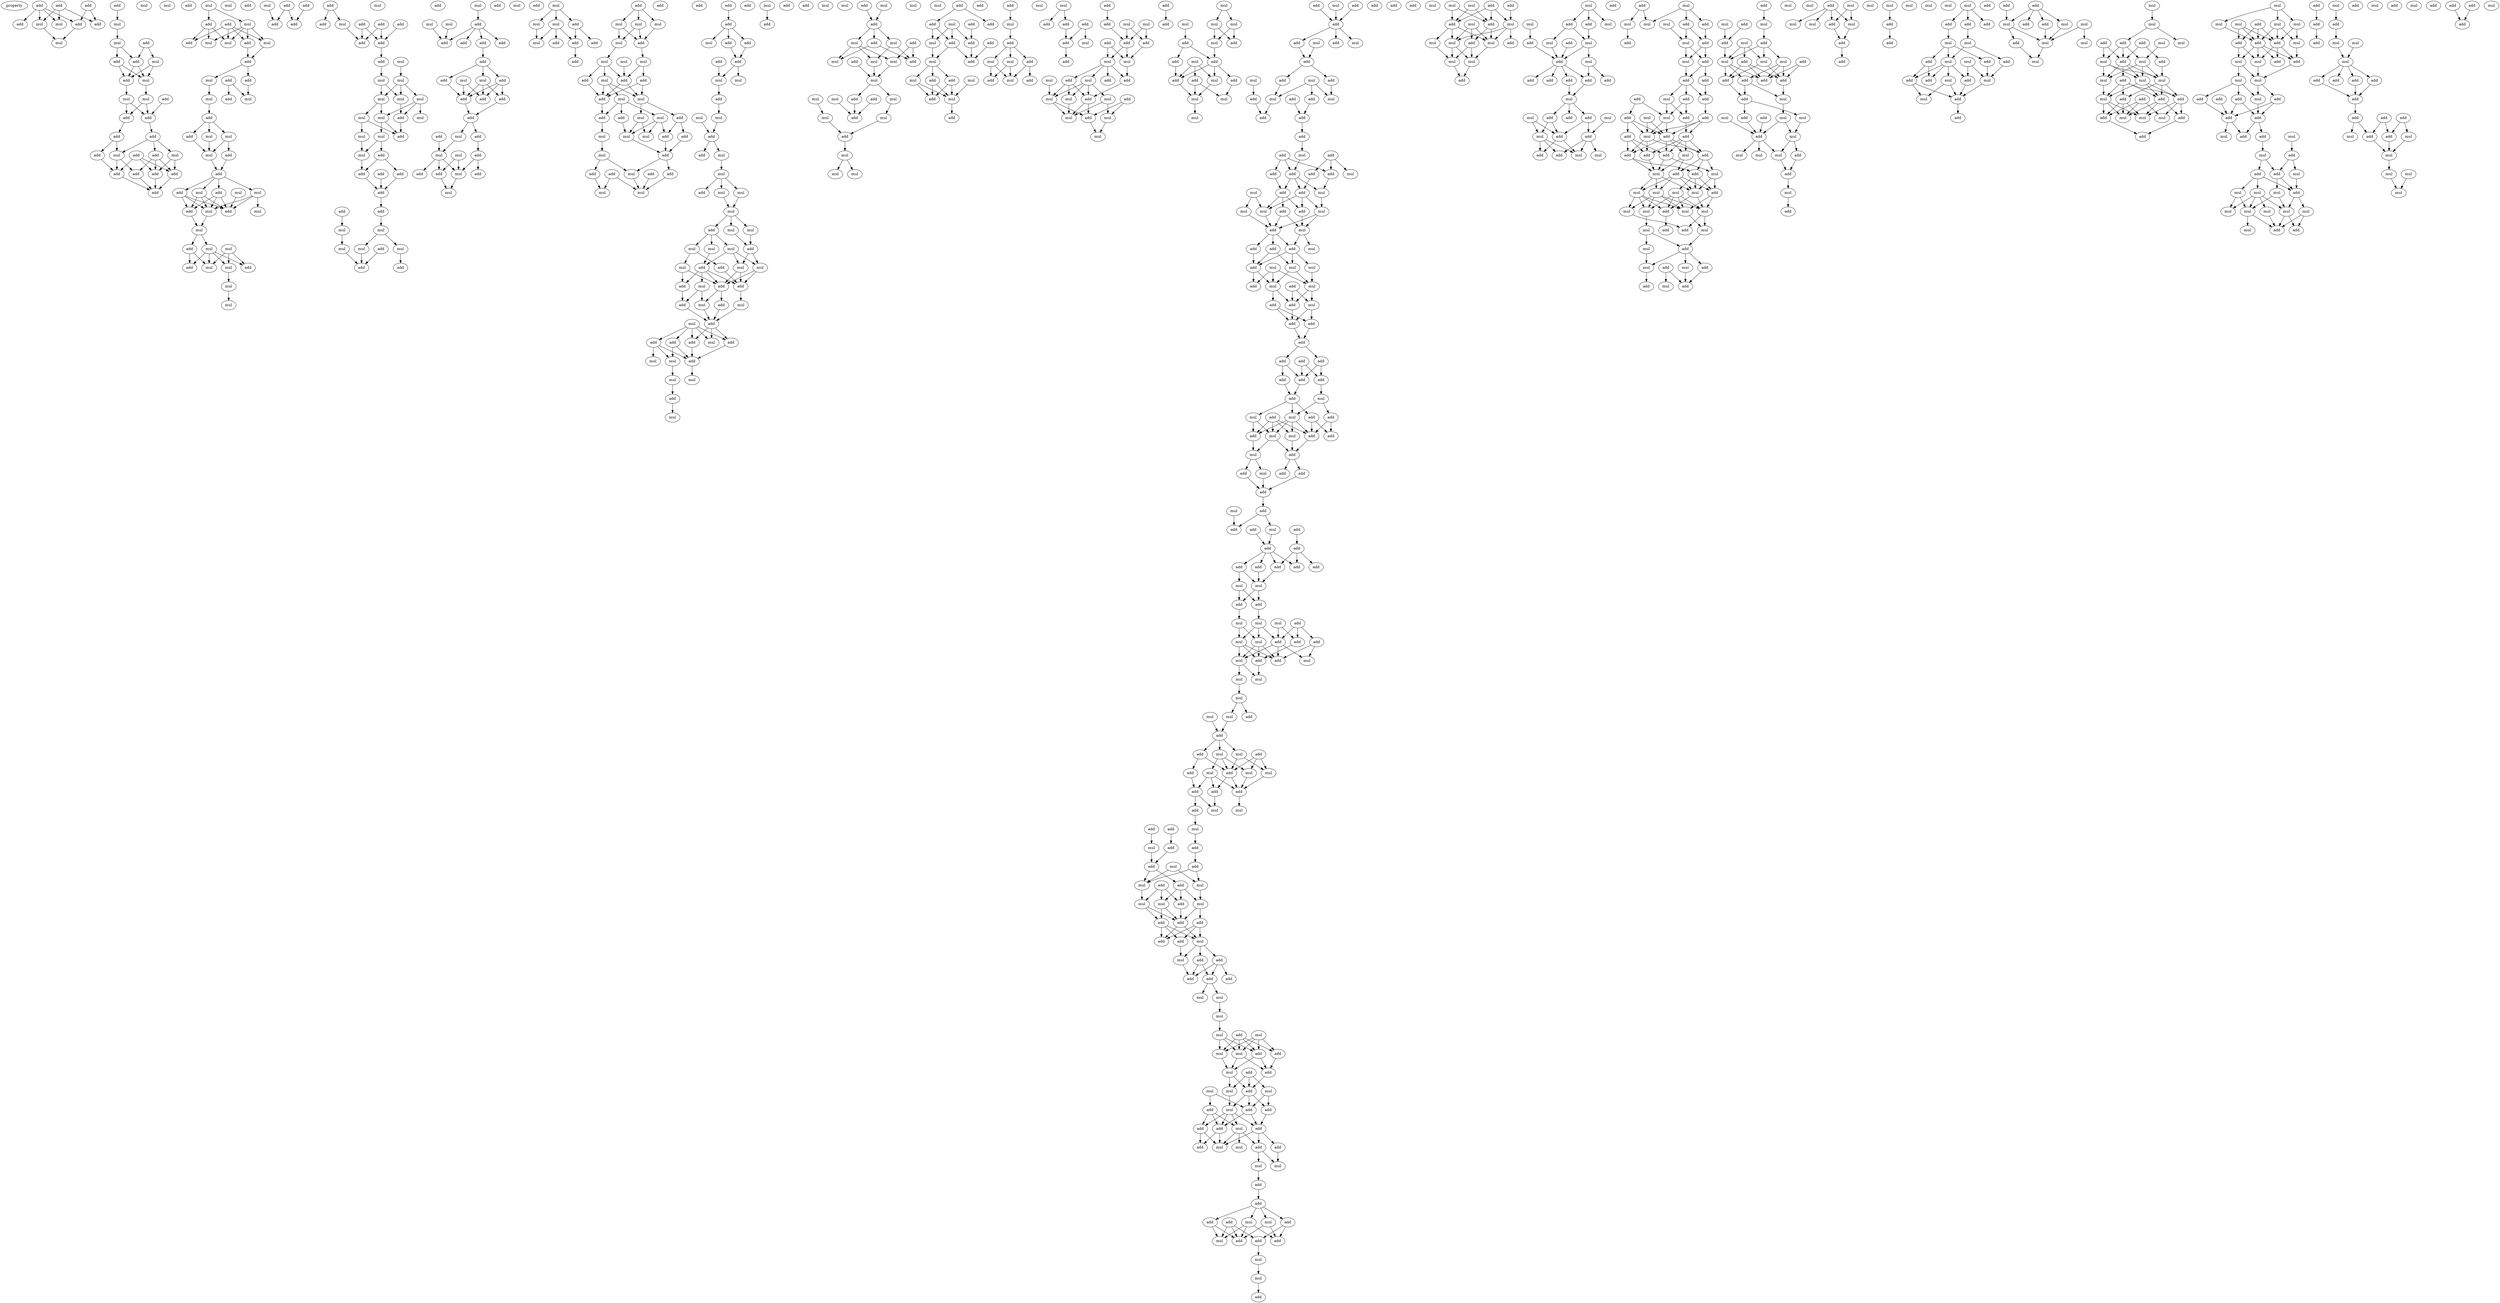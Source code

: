 digraph {
    node [fontcolor=black]
    property [mul=2,lf=1.5]
    0 [ label = add ];
    1 [ label = add ];
    2 [ label = add ];
    3 [ label = mul ];
    4 [ label = mul ];
    5 [ label = add ];
    6 [ label = add ];
    7 [ label = add ];
    8 [ label = mul ];
    9 [ label = add ];
    10 [ label = mul ];
    11 [ label = mul ];
    12 [ label = mul ];
    13 [ label = add ];
    14 [ label = mul ];
    15 [ label = add ];
    16 [ label = add ];
    17 [ label = mul ];
    18 [ label = mul ];
    19 [ label = add ];
    20 [ label = mul ];
    21 [ label = add ];
    22 [ label = mul ];
    23 [ label = add ];
    24 [ label = add ];
    25 [ label = add ];
    26 [ label = add ];
    27 [ label = add ];
    28 [ label = mul ];
    29 [ label = add ];
    30 [ label = mul ];
    31 [ label = add ];
    32 [ label = add ];
    33 [ label = add ];
    34 [ label = add ];
    35 [ label = add ];
    36 [ label = add ];
    37 [ label = add ];
    38 [ label = mul ];
    39 [ label = mul ];
    40 [ label = mul ];
    41 [ label = add ];
    42 [ label = add ];
    43 [ label = add ];
    44 [ label = add ];
    45 [ label = mul ];
    46 [ label = mul ];
    47 [ label = mul ];
    48 [ label = add ];
    49 [ label = add ];
    50 [ label = mul ];
    51 [ label = add ];
    52 [ label = mul ];
    53 [ label = mul ];
    54 [ label = add ];
    55 [ label = add ];
    56 [ label = mul ];
    57 [ label = add ];
    58 [ label = mul ];
    59 [ label = add ];
    60 [ label = mul ];
    61 [ label = add ];
    62 [ label = add ];
    63 [ label = mul ];
    64 [ label = add ];
    65 [ label = mul ];
    66 [ label = add ];
    67 [ label = mul ];
    68 [ label = mul ];
    69 [ label = mul ];
    70 [ label = add ];
    71 [ label = add ];
    72 [ label = mul ];
    73 [ label = add ];
    74 [ label = mul ];
    75 [ label = mul ];
    76 [ label = mul ];
    77 [ label = add ];
    78 [ label = mul ];
    79 [ label = add ];
    80 [ label = mul ];
    81 [ label = add ];
    82 [ label = mul ];
    83 [ label = mul ];
    84 [ label = add ];
    85 [ label = add ];
    86 [ label = add ];
    87 [ label = add ];
    88 [ label = add ];
    89 [ label = add ];
    90 [ label = mul ];
    91 [ label = add ];
    92 [ label = add ];
    93 [ label = add ];
    94 [ label = add ];
    95 [ label = mul ];
    96 [ label = add ];
    97 [ label = mul ];
    98 [ label = mul ];
    99 [ label = mul ];
    100 [ label = mul ];
    101 [ label = mul ];
    102 [ label = mul ];
    103 [ label = add ];
    104 [ label = mul ];
    105 [ label = mul ];
    106 [ label = add ];
    107 [ label = mul ];
    108 [ label = mul ];
    109 [ label = mul ];
    110 [ label = add ];
    111 [ label = mul ];
    112 [ label = add ];
    113 [ label = add ];
    114 [ label = add ];
    115 [ label = add ];
    116 [ label = add ];
    117 [ label = add ];
    118 [ label = mul ];
    119 [ label = mul ];
    120 [ label = add ];
    121 [ label = mul ];
    122 [ label = mul ];
    123 [ label = mul ];
    124 [ label = add ];
    125 [ label = add ];
    126 [ label = add ];
    127 [ label = mul ];
    128 [ label = add ];
    129 [ label = mul ];
    130 [ label = mul ];
    131 [ label = add ];
    132 [ label = add ];
    133 [ label = add ];
    134 [ label = add ];
    135 [ label = add ];
    136 [ label = add ];
    137 [ label = add ];
    138 [ label = add ];
    139 [ label = mul ];
    140 [ label = mul ];
    141 [ label = mul ];
    142 [ label = add ];
    143 [ label = add ];
    144 [ label = add ];
    145 [ label = add ];
    146 [ label = add ];
    147 [ label = add ];
    148 [ label = mul ];
    149 [ label = mul ];
    150 [ label = add ];
    151 [ label = mul ];
    152 [ label = add ];
    153 [ label = add ];
    154 [ label = add ];
    155 [ label = mul ];
    156 [ label = mul ];
    157 [ label = add ];
    158 [ label = mul ];
    159 [ label = mul ];
    160 [ label = add ];
    161 [ label = mul ];
    162 [ label = mul ];
    163 [ label = add ];
    164 [ label = add ];
    165 [ label = add ];
    166 [ label = add ];
    167 [ label = add ];
    168 [ label = mul ];
    169 [ label = mul ];
    170 [ label = mul ];
    171 [ label = mul ];
    172 [ label = add ];
    173 [ label = mul ];
    174 [ label = mul ];
    175 [ label = mul ];
    176 [ label = mul ];
    177 [ label = add ];
    178 [ label = add ];
    179 [ label = add ];
    180 [ label = add ];
    181 [ label = mul ];
    182 [ label = mul ];
    183 [ label = add ];
    184 [ label = add ];
    185 [ label = mul ];
    186 [ label = add ];
    187 [ label = mul ];
    188 [ label = add ];
    189 [ label = mul ];
    190 [ label = add ];
    191 [ label = add ];
    192 [ label = mul ];
    193 [ label = mul ];
    194 [ label = add ];
    195 [ label = mul ];
    196 [ label = add ];
    197 [ label = add ];
    198 [ label = add ];
    199 [ label = mul ];
    200 [ label = add ];
    201 [ label = mul ];
    202 [ label = mul ];
    203 [ label = add ];
    204 [ label = add ];
    205 [ label = add ];
    206 [ label = mul ];
    207 [ label = add ];
    208 [ label = add ];
    209 [ label = add ];
    210 [ label = add ];
    211 [ label = mul ];
    212 [ label = mul ];
    213 [ label = add ];
    214 [ label = mul ];
    215 [ label = add ];
    216 [ label = add ];
    217 [ label = add ];
    218 [ label = mul ];
    219 [ label = mul ];
    220 [ label = add ];
    221 [ label = add ];
    222 [ label = add ];
    223 [ label = mul ];
    224 [ label = mul ];
    225 [ label = add ];
    226 [ label = mul ];
    227 [ label = mul ];
    228 [ label = mul ];
    229 [ label = mul ];
    230 [ label = mul ];
    231 [ label = mul ];
    232 [ label = mul ];
    233 [ label = add ];
    234 [ label = mul ];
    235 [ label = mul ];
    236 [ label = mul ];
    237 [ label = add ];
    238 [ label = add ];
    239 [ label = mul ];
    240 [ label = mul ];
    241 [ label = add ];
    242 [ label = mul ];
    243 [ label = add ];
    244 [ label = add ];
    245 [ label = mul ];
    246 [ label = add ];
    247 [ label = mul ];
    248 [ label = mul ];
    249 [ label = add ];
    250 [ label = add ];
    251 [ label = mul ];
    252 [ label = add ];
    253 [ label = add ];
    254 [ label = add ];
    255 [ label = add ];
    256 [ label = add ];
    257 [ label = mul ];
    258 [ label = mul ];
    259 [ label = add ];
    260 [ label = mul ];
    261 [ label = mul ];
    262 [ label = mul ];
    263 [ label = add ];
    264 [ label = mul ];
    265 [ label = add ];
    266 [ label = mul ];
    267 [ label = add ];
    268 [ label = mul ];
    269 [ label = mul ];
    270 [ label = add ];
    271 [ label = add ];
    272 [ label = mul ];
    273 [ label = mul ];
    274 [ label = add ];
    275 [ label = add ];
    276 [ label = mul ];
    277 [ label = mul ];
    278 [ label = mul ];
    279 [ label = mul ];
    280 [ label = add ];
    281 [ label = mul ];
    282 [ label = add ];
    283 [ label = mul ];
    284 [ label = add ];
    285 [ label = mul ];
    286 [ label = add ];
    287 [ label = mul ];
    288 [ label = mul ];
    289 [ label = mul ];
    290 [ label = mul ];
    291 [ label = mul ];
    292 [ label = add ];
    293 [ label = mul ];
    294 [ label = add ];
    295 [ label = add ];
    296 [ label = add ];
    297 [ label = add ];
    298 [ label = add ];
    299 [ label = add ];
    300 [ label = mul ];
    301 [ label = mul ];
    302 [ label = add ];
    303 [ label = add ];
    304 [ label = mul ];
    305 [ label = add ];
    306 [ label = add ];
    307 [ label = mul ];
    308 [ label = add ];
    309 [ label = mul ];
    310 [ label = add ];
    311 [ label = add ];
    312 [ label = mul ];
    313 [ label = mul ];
    314 [ label = add ];
    315 [ label = mul ];
    316 [ label = mul ];
    317 [ label = add ];
    318 [ label = add ];
    319 [ label = add ];
    320 [ label = mul ];
    321 [ label = mul ];
    322 [ label = add ];
    323 [ label = add ];
    324 [ label = add ];
    325 [ label = mul ];
    326 [ label = add ];
    327 [ label = add ];
    328 [ label = add ];
    329 [ label = add ];
    330 [ label = mul ];
    331 [ label = mul ];
    332 [ label = add ];
    333 [ label = add ];
    334 [ label = add ];
    335 [ label = mul ];
    336 [ label = mul ];
    337 [ label = mul ];
    338 [ label = add ];
    339 [ label = add ];
    340 [ label = mul ];
    341 [ label = add ];
    342 [ label = mul ];
    343 [ label = mul ];
    344 [ label = mul ];
    345 [ label = add ];
    346 [ label = add ];
    347 [ label = add ];
    348 [ label = mul ];
    349 [ label = mul ];
    350 [ label = mul ];
    351 [ label = add ];
    352 [ label = mul ];
    353 [ label = mul ];
    354 [ label = mul ];
    355 [ label = add ];
    356 [ label = mul ];
    357 [ label = add ];
    358 [ label = mul ];
    359 [ label = add ];
    360 [ label = mul ];
    361 [ label = add ];
    362 [ label = add ];
    363 [ label = add ];
    364 [ label = add ];
    365 [ label = add ];
    366 [ label = mul ];
    367 [ label = mul ];
    368 [ label = mul ];
    369 [ label = mul ];
    370 [ label = add ];
    371 [ label = mul ];
    372 [ label = add ];
    373 [ label = add ];
    374 [ label = add ];
    375 [ label = mul ];
    376 [ label = mul ];
    377 [ label = add ];
    378 [ label = add ];
    379 [ label = add ];
    380 [ label = add ];
    381 [ label = mul ];
    382 [ label = add ];
    383 [ label = mul ];
    384 [ label = mul ];
    385 [ label = add ];
    386 [ label = add ];
    387 [ label = add ];
    388 [ label = mul ];
    389 [ label = add ];
    390 [ label = add ];
    391 [ label = add ];
    392 [ label = add ];
    393 [ label = mul ];
    394 [ label = add ];
    395 [ label = mul ];
    396 [ label = add ];
    397 [ label = add ];
    398 [ label = add ];
    399 [ label = add ];
    400 [ label = add ];
    401 [ label = add ];
    402 [ label = mul ];
    403 [ label = mul ];
    404 [ label = mul ];
    405 [ label = mul ];
    406 [ label = mul ];
    407 [ label = add ];
    408 [ label = add ];
    409 [ label = add ];
    410 [ label = mul ];
    411 [ label = add ];
    412 [ label = add ];
    413 [ label = add ];
    414 [ label = mul ];
    415 [ label = add ];
    416 [ label = mul ];
    417 [ label = mul ];
    418 [ label = mul ];
    419 [ label = add ];
    420 [ label = add ];
    421 [ label = mul ];
    422 [ label = mul ];
    423 [ label = mul ];
    424 [ label = add ];
    425 [ label = add ];
    426 [ label = add ];
    427 [ label = add ];
    428 [ label = add ];
    429 [ label = add ];
    430 [ label = add ];
    431 [ label = add ];
    432 [ label = add ];
    433 [ label = add ];
    434 [ label = add ];
    435 [ label = add ];
    436 [ label = mul ];
    437 [ label = add ];
    438 [ label = add ];
    439 [ label = add ];
    440 [ label = add ];
    441 [ label = mul ];
    442 [ label = mul ];
    443 [ label = mul ];
    444 [ label = add ];
    445 [ label = mul ];
    446 [ label = add ];
    447 [ label = add ];
    448 [ label = add ];
    449 [ label = mul ];
    450 [ label = add ];
    451 [ label = mul ];
    452 [ label = add ];
    453 [ label = add ];
    454 [ label = add ];
    455 [ label = mul ];
    456 [ label = add ];
    457 [ label = add ];
    458 [ label = add ];
    459 [ label = mul ];
    460 [ label = add ];
    461 [ label = add ];
    462 [ label = add ];
    463 [ label = add ];
    464 [ label = add ];
    465 [ label = add ];
    466 [ label = add ];
    467 [ label = add ];
    468 [ label = mul ];
    469 [ label = mul ];
    470 [ label = add ];
    471 [ label = add ];
    472 [ label = mul ];
    473 [ label = mul ];
    474 [ label = mul ];
    475 [ label = add ];
    476 [ label = add ];
    477 [ label = mul ];
    478 [ label = mul ];
    479 [ label = add ];
    480 [ label = add ];
    481 [ label = mul ];
    482 [ label = add ];
    483 [ label = mul ];
    484 [ label = add ];
    485 [ label = add ];
    486 [ label = mul ];
    487 [ label = mul ];
    488 [ label = mul ];
    489 [ label = mul ];
    490 [ label = add ];
    491 [ label = mul ];
    492 [ label = add ];
    493 [ label = mul ];
    494 [ label = mul ];
    495 [ label = add ];
    496 [ label = add ];
    497 [ label = mul ];
    498 [ label = add ];
    499 [ label = add ];
    500 [ label = mul ];
    501 [ label = mul ];
    502 [ label = add ];
    503 [ label = add ];
    504 [ label = add ];
    505 [ label = add ];
    506 [ label = mul ];
    507 [ label = mul ];
    508 [ label = add ];
    509 [ label = add ];
    510 [ label = mul ];
    511 [ label = mul ];
    512 [ label = add ];
    513 [ label = add ];
    514 [ label = add ];
    515 [ label = mul ];
    516 [ label = add ];
    517 [ label = add ];
    518 [ label = mul ];
    519 [ label = mul ];
    520 [ label = add ];
    521 [ label = mul ];
    522 [ label = add ];
    523 [ label = mul ];
    524 [ label = mul ];
    525 [ label = add ];
    526 [ label = add ];
    527 [ label = add ];
    528 [ label = add ];
    529 [ label = mul ];
    530 [ label = add ];
    531 [ label = mul ];
    532 [ label = add ];
    533 [ label = add ];
    534 [ label = add ];
    535 [ label = add ];
    536 [ label = add ];
    537 [ label = mul ];
    538 [ label = mul ];
    539 [ label = mul ];
    540 [ label = add ];
    541 [ label = mul ];
    542 [ label = mul ];
    543 [ label = add ];
    544 [ label = mul ];
    545 [ label = mul ];
    546 [ label = add ];
    547 [ label = mul ];
    548 [ label = add ];
    549 [ label = add ];
    550 [ label = mul ];
    551 [ label = mul ];
    552 [ label = add ];
    553 [ label = mul ];
    554 [ label = mul ];
    555 [ label = add ];
    556 [ label = add ];
    557 [ label = add ];
    558 [ label = mul ];
    559 [ label = add ];
    560 [ label = add ];
    561 [ label = add ];
    562 [ label = mul ];
    563 [ label = add ];
    564 [ label = mul ];
    565 [ label = add ];
    566 [ label = add ];
    567 [ label = mul ];
    568 [ label = mul ];
    569 [ label = mul ];
    570 [ label = add ];
    571 [ label = add ];
    572 [ label = add ];
    573 [ label = add ];
    574 [ label = add ];
    575 [ label = mul ];
    576 [ label = mul ];
    577 [ label = add ];
    578 [ label = add ];
    579 [ label = add ];
    580 [ label = mul ];
    581 [ label = mul ];
    582 [ label = mul ];
    583 [ label = add ];
    584 [ label = add ];
    585 [ label = mul ];
    586 [ label = mul ];
    587 [ label = add ];
    588 [ label = add ];
    589 [ label = mul ];
    590 [ label = add ];
    591 [ label = mul ];
    592 [ label = mul ];
    593 [ label = mul ];
    594 [ label = mul ];
    595 [ label = add ];
    596 [ label = add ];
    597 [ label = mul ];
    598 [ label = mul ];
    599 [ label = add ];
    600 [ label = mul ];
    601 [ label = mul ];
    602 [ label = add ];
    603 [ label = add ];
    604 [ label = mul ];
    605 [ label = add ];
    606 [ label = mul ];
    607 [ label = add ];
    608 [ label = mul ];
    609 [ label = add ];
    610 [ label = mul ];
    611 [ label = add ];
    612 [ label = add ];
    613 [ label = add ];
    614 [ label = add ];
    615 [ label = add ];
    616 [ label = mul ];
    617 [ label = add ];
    618 [ label = add ];
    619 [ label = mul ];
    620 [ label = mul ];
    621 [ label = add ];
    622 [ label = add ];
    623 [ label = mul ];
    624 [ label = add ];
    625 [ label = add ];
    626 [ label = add ];
    627 [ label = mul ];
    628 [ label = mul ];
    629 [ label = add ];
    630 [ label = add ];
    631 [ label = mul ];
    632 [ label = add ];
    633 [ label = mul ];
    634 [ label = mul ];
    635 [ label = mul ];
    636 [ label = add ];
    637 [ label = add ];
    638 [ label = add ];
    639 [ label = mul ];
    640 [ label = mul ];
    641 [ label = add ];
    642 [ label = add ];
    643 [ label = add ];
    644 [ label = mul ];
    645 [ label = add ];
    646 [ label = add ];
    647 [ label = add ];
    648 [ label = add ];
    649 [ label = add ];
    650 [ label = mul ];
    651 [ label = mul ];
    652 [ label = add ];
    653 [ label = mul ];
    654 [ label = add ];
    655 [ label = add ];
    656 [ label = add ];
    657 [ label = add ];
    658 [ label = add ];
    659 [ label = mul ];
    660 [ label = add ];
    661 [ label = add ];
    662 [ label = mul ];
    663 [ label = add ];
    664 [ label = add ];
    665 [ label = mul ];
    666 [ label = mul ];
    667 [ label = mul ];
    668 [ label = mul ];
    669 [ label = add ];
    670 [ label = mul ];
    671 [ label = mul ];
    672 [ label = mul ];
    673 [ label = mul ];
    674 [ label = add ];
    675 [ label = mul ];
    676 [ label = add ];
    677 [ label = add ];
    678 [ label = mul ];
    679 [ label = mul ];
    680 [ label = add ];
    681 [ label = mul ];
    682 [ label = add ];
    683 [ label = mul ];
    684 [ label = add ];
    685 [ label = mul ];
    686 [ label = mul ];
    687 [ label = add ];
    688 [ label = add ];
    689 [ label = add ];
    690 [ label = add ];
    691 [ label = mul ];
    692 [ label = mul ];
    693 [ label = add ];
    694 [ label = mul ];
    695 [ label = add ];
    696 [ label = add ];
    697 [ label = mul ];
    698 [ label = mul ];
    699 [ label = add ];
    700 [ label = mul ];
    701 [ label = add ];
    702 [ label = add ];
    703 [ label = add ];
    704 [ label = add ];
    705 [ label = mul ];
    706 [ label = add ];
    707 [ label = mul ];
    708 [ label = mul ];
    709 [ label = mul ];
    710 [ label = add ];
    711 [ label = add ];
    712 [ label = add ];
    713 [ label = mul ];
    714 [ label = mul ];
    715 [ label = add ];
    716 [ label = mul ];
    717 [ label = mul ];
    718 [ label = add ];
    719 [ label = mul ];
    720 [ label = mul ];
    721 [ label = add ];
    722 [ label = mul ];
    723 [ label = add ];
    724 [ label = mul ];
    725 [ label = mul ];
    726 [ label = add ];
    727 [ label = mul ];
    728 [ label = mul ];
    729 [ label = mul ];
    730 [ label = add ];
    731 [ label = add ];
    732 [ label = mul ];
    733 [ label = mul ];
    734 [ label = add ];
    735 [ label = mul ];
    736 [ label = add ];
    737 [ label = mul ];
    738 [ label = mul ];
    739 [ label = add ];
    740 [ label = add ];
    741 [ label = add ];
    742 [ label = mul ];
    743 [ label = mul ];
    744 [ label = mul ];
    745 [ label = add ];
    746 [ label = add ];
    747 [ label = mul ];
    748 [ label = add ];
    749 [ label = mul ];
    750 [ label = add ];
    751 [ label = add ];
    752 [ label = mul ];
    753 [ label = add ];
    754 [ label = add ];
    755 [ label = mul ];
    756 [ label = add ];
    757 [ label = add ];
    758 [ label = add ];
    759 [ label = add ];
    760 [ label = mul ];
    761 [ label = add ];
    762 [ label = add ];
    763 [ label = mul ];
    764 [ label = mul ];
    765 [ label = mul ];
    766 [ label = mul ];
    767 [ label = add ];
    768 [ label = mul ];
    769 [ label = mul ];
    770 [ label = mul ];
    771 [ label = add ];
    772 [ label = add ];
    773 [ label = add ];
    774 [ label = mul ];
    775 [ label = mul ];
    776 [ label = mul ];
    777 [ label = add ];
    778 [ label = mul ];
    779 [ label = add ];
    780 [ label = mul ];
    781 [ label = mul ];
    782 [ label = mul ];
    783 [ label = add ];
    784 [ label = add ];
    785 [ label = add ];
    786 [ label = add ];
    787 [ label = mul ];
    788 [ label = add ];
    789 [ label = mul ];
    790 [ label = mul ];
    791 [ label = mul ];
    792 [ label = add ];
    793 [ label = add ];
    794 [ label = add ];
    795 [ label = mul ];
    796 [ label = add ];
    797 [ label = mul ];
    798 [ label = mul ];
    799 [ label = mul ];
    800 [ label = mul ];
    801 [ label = mul ];
    802 [ label = add ];
    803 [ label = add ];
    804 [ label = add ];
    805 [ label = add ];
    806 [ label = add ];
    807 [ label = mul ];
    808 [ label = mul ];
    809 [ label = mul ];
    810 [ label = mul ];
    811 [ label = add ];
    812 [ label = mul ];
    813 [ label = add ];
    814 [ label = add ];
    815 [ label = add ];
    816 [ label = add ];
    817 [ label = add ];
    818 [ label = add ];
    819 [ label = mul ];
    820 [ label = mul ];
    821 [ label = add ];
    822 [ label = mul ];
    823 [ label = add ];
    824 [ label = add ];
    825 [ label = mul ];
    826 [ label = add ];
    827 [ label = mul ];
    828 [ label = mul ];
    829 [ label = mul ];
    830 [ label = add ];
    831 [ label = mul ];
    832 [ label = mul ];
    833 [ label = mul ];
    834 [ label = mul ];
    835 [ label = mul ];
    836 [ label = add ];
    837 [ label = add ];
    838 [ label = add ];
    839 [ label = mul ];
    840 [ label = add ];
    841 [ label = mul ];
    842 [ label = add ];
    843 [ label = add ];
    844 [ label = mul ];
    845 [ label = add ];
    846 [ label = add ];
    847 [ label = mul ];
    848 [ label = mul ];
    849 [ label = mul ];
    850 [ label = add ];
    851 [ label = add ];
    852 [ label = mul ];
    853 [ label = add ];
    854 [ label = add ];
    855 [ label = add ];
    856 [ label = add ];
    857 [ label = add ];
    858 [ label = add ];
    859 [ label = add ];
    860 [ label = mul ];
    861 [ label = add ];
    862 [ label = add ];
    863 [ label = mul ];
    864 [ label = mul ];
    865 [ label = add ];
    866 [ label = mul ];
    867 [ label = mul ];
    868 [ label = mul ];
    869 [ label = add ];
    870 [ label = mul ];
    871 [ label = add ];
    0 -> 6 [ name = 0 ];
    0 -> 7 [ name = 1 ];
    1 -> 3 [ name = 2 ];
    1 -> 4 [ name = 3 ];
    1 -> 7 [ name = 4 ];
    2 -> 3 [ name = 5 ];
    2 -> 4 [ name = 6 ];
    2 -> 5 [ name = 7 ];
    2 -> 6 [ name = 8 ];
    4 -> 8 [ name = 9 ];
    6 -> 8 [ name = 10 ];
    9 -> 10 [ name = 11 ];
    10 -> 14 [ name = 12 ];
    13 -> 15 [ name = 13 ];
    13 -> 17 [ name = 14 ];
    14 -> 15 [ name = 15 ];
    14 -> 16 [ name = 16 ];
    15 -> 18 [ name = 17 ];
    15 -> 19 [ name = 18 ];
    16 -> 18 [ name = 19 ];
    16 -> 19 [ name = 20 ];
    17 -> 18 [ name = 21 ];
    17 -> 19 [ name = 22 ];
    18 -> 20 [ name = 23 ];
    19 -> 22 [ name = 24 ];
    20 -> 23 [ name = 25 ];
    20 -> 24 [ name = 26 ];
    21 -> 23 [ name = 27 ];
    22 -> 23 [ name = 28 ];
    22 -> 24 [ name = 29 ];
    23 -> 25 [ name = 30 ];
    24 -> 26 [ name = 31 ];
    25 -> 28 [ name = 32 ];
    25 -> 29 [ name = 33 ];
    25 -> 30 [ name = 34 ];
    26 -> 27 [ name = 35 ];
    26 -> 28 [ name = 36 ];
    27 -> 32 [ name = 37 ];
    28 -> 32 [ name = 38 ];
    28 -> 36 [ name = 39 ];
    29 -> 33 [ name = 40 ];
    29 -> 35 [ name = 41 ];
    29 -> 36 [ name = 42 ];
    30 -> 33 [ name = 43 ];
    30 -> 35 [ name = 44 ];
    31 -> 32 [ name = 45 ];
    31 -> 33 [ name = 46 ];
    31 -> 35 [ name = 47 ];
    32 -> 37 [ name = 48 ];
    33 -> 37 [ name = 49 ];
    35 -> 37 [ name = 50 ];
    36 -> 37 [ name = 51 ];
    38 -> 40 [ name = 52 ];
    38 -> 42 [ name = 53 ];
    40 -> 43 [ name = 54 ];
    40 -> 45 [ name = 55 ];
    40 -> 46 [ name = 56 ];
    40 -> 47 [ name = 57 ];
    41 -> 43 [ name = 58 ];
    41 -> 44 [ name = 59 ];
    41 -> 45 [ name = 60 ];
    41 -> 46 [ name = 61 ];
    42 -> 44 [ name = 62 ];
    42 -> 46 [ name = 63 ];
    42 -> 47 [ name = 64 ];
    43 -> 48 [ name = 65 ];
    45 -> 48 [ name = 66 ];
    48 -> 49 [ name = 67 ];
    48 -> 50 [ name = 68 ];
    49 -> 53 [ name = 69 ];
    50 -> 52 [ name = 70 ];
    51 -> 53 [ name = 71 ];
    51 -> 54 [ name = 72 ];
    52 -> 55 [ name = 73 ];
    55 -> 56 [ name = 74 ];
    55 -> 58 [ name = 75 ];
    55 -> 59 [ name = 76 ];
    56 -> 60 [ name = 77 ];
    56 -> 61 [ name = 78 ];
    58 -> 60 [ name = 79 ];
    59 -> 60 [ name = 80 ];
    60 -> 62 [ name = 81 ];
    61 -> 62 [ name = 82 ];
    62 -> 63 [ name = 83 ];
    62 -> 64 [ name = 84 ];
    62 -> 65 [ name = 85 ];
    62 -> 66 [ name = 86 ];
    63 -> 68 [ name = 87 ];
    63 -> 70 [ name = 88 ];
    63 -> 71 [ name = 89 ];
    64 -> 68 [ name = 90 ];
    64 -> 70 [ name = 91 ];
    64 -> 71 [ name = 92 ];
    65 -> 68 [ name = 93 ];
    65 -> 69 [ name = 94 ];
    65 -> 71 [ name = 95 ];
    66 -> 68 [ name = 96 ];
    66 -> 70 [ name = 97 ];
    66 -> 71 [ name = 98 ];
    67 -> 71 [ name = 99 ];
    68 -> 72 [ name = 100 ];
    70 -> 72 [ name = 101 ];
    72 -> 73 [ name = 102 ];
    72 -> 75 [ name = 103 ];
    73 -> 77 [ name = 104 ];
    73 -> 78 [ name = 105 ];
    74 -> 76 [ name = 106 ];
    74 -> 78 [ name = 107 ];
    74 -> 79 [ name = 108 ];
    75 -> 76 [ name = 109 ];
    75 -> 77 [ name = 110 ];
    75 -> 78 [ name = 111 ];
    75 -> 79 [ name = 112 ];
    76 -> 80 [ name = 113 ];
    80 -> 83 [ name = 114 ];
    81 -> 85 [ name = 115 ];
    81 -> 86 [ name = 116 ];
    82 -> 85 [ name = 117 ];
    84 -> 86 [ name = 118 ];
    87 -> 89 [ name = 119 ];
    87 -> 90 [ name = 120 ];
    88 -> 93 [ name = 121 ];
    90 -> 94 [ name = 122 ];
    91 -> 93 [ name = 123 ];
    91 -> 94 [ name = 124 ];
    92 -> 93 [ name = 125 ];
    92 -> 94 [ name = 126 ];
    93 -> 96 [ name = 127 ];
    95 -> 98 [ name = 128 ];
    96 -> 97 [ name = 129 ];
    97 -> 99 [ name = 130 ];
    97 -> 101 [ name = 131 ];
    98 -> 99 [ name = 132 ];
    98 -> 100 [ name = 133 ];
    98 -> 101 [ name = 134 ];
    99 -> 103 [ name = 135 ];
    100 -> 103 [ name = 136 ];
    100 -> 104 [ name = 137 ];
    100 -> 105 [ name = 138 ];
    101 -> 102 [ name = 139 ];
    101 -> 105 [ name = 140 ];
    102 -> 106 [ name = 141 ];
    102 -> 108 [ name = 142 ];
    103 -> 106 [ name = 143 ];
    105 -> 106 [ name = 144 ];
    105 -> 107 [ name = 145 ];
    107 -> 109 [ name = 146 ];
    107 -> 110 [ name = 147 ];
    108 -> 109 [ name = 148 ];
    109 -> 112 [ name = 149 ];
    110 -> 112 [ name = 150 ];
    110 -> 114 [ name = 151 ];
    112 -> 115 [ name = 152 ];
    113 -> 115 [ name = 153 ];
    114 -> 115 [ name = 154 ];
    115 -> 116 [ name = 155 ];
    116 -> 118 [ name = 156 ];
    117 -> 119 [ name = 157 ];
    118 -> 122 [ name = 158 ];
    118 -> 123 [ name = 159 ];
    119 -> 121 [ name = 160 ];
    120 -> 125 [ name = 161 ];
    121 -> 125 [ name = 162 ];
    122 -> 125 [ name = 163 ];
    123 -> 126 [ name = 164 ];
    127 -> 128 [ name = 165 ];
    128 -> 131 [ name = 166 ];
    128 -> 132 [ name = 167 ];
    128 -> 134 [ name = 168 ];
    128 -> 135 [ name = 169 ];
    129 -> 131 [ name = 170 ];
    130 -> 131 [ name = 171 ];
    134 -> 136 [ name = 172 ];
    136 -> 137 [ name = 173 ];
    136 -> 138 [ name = 174 ];
    136 -> 141 [ name = 175 ];
    137 -> 142 [ name = 176 ];
    137 -> 143 [ name = 177 ];
    137 -> 144 [ name = 178 ];
    138 -> 143 [ name = 179 ];
    140 -> 143 [ name = 180 ];
    140 -> 144 [ name = 181 ];
    141 -> 142 [ name = 182 ];
    141 -> 143 [ name = 183 ];
    141 -> 144 [ name = 184 ];
    142 -> 145 [ name = 185 ];
    143 -> 145 [ name = 186 ];
    145 -> 146 [ name = 187 ];
    145 -> 148 [ name = 188 ];
    146 -> 150 [ name = 189 ];
    147 -> 149 [ name = 190 ];
    148 -> 149 [ name = 191 ];
    149 -> 153 [ name = 192 ];
    149 -> 154 [ name = 193 ];
    149 -> 155 [ name = 194 ];
    150 -> 152 [ name = 195 ];
    150 -> 155 [ name = 196 ];
    151 -> 153 [ name = 197 ];
    151 -> 155 [ name = 198 ];
    153 -> 156 [ name = 199 ];
    155 -> 156 [ name = 200 ];
    158 -> 159 [ name = 201 ];
    158 -> 160 [ name = 202 ];
    158 -> 161 [ name = 203 ];
    159 -> 162 [ name = 204 ];
    160 -> 163 [ name = 205 ];
    160 -> 165 [ name = 206 ];
    161 -> 162 [ name = 207 ];
    161 -> 163 [ name = 208 ];
    161 -> 164 [ name = 209 ];
    163 -> 166 [ name = 210 ];
    167 -> 168 [ name = 211 ];
    167 -> 169 [ name = 212 ];
    167 -> 170 [ name = 213 ];
    168 -> 171 [ name = 214 ];
    168 -> 172 [ name = 215 ];
    169 -> 171 [ name = 216 ];
    169 -> 172 [ name = 217 ];
    170 -> 172 [ name = 218 ];
    171 -> 174 [ name = 219 ];
    172 -> 173 [ name = 220 ];
    173 -> 178 [ name = 221 ];
    173 -> 180 [ name = 222 ];
    174 -> 176 [ name = 223 ];
    174 -> 179 [ name = 224 ];
    174 -> 180 [ name = 225 ];
    175 -> 180 [ name = 226 ];
    176 -> 181 [ name = 227 ];
    176 -> 182 [ name = 228 ];
    176 -> 183 [ name = 229 ];
    178 -> 182 [ name = 230 ];
    178 -> 183 [ name = 231 ];
    179 -> 183 [ name = 232 ];
    180 -> 182 [ name = 233 ];
    180 -> 183 [ name = 234 ];
    181 -> 184 [ name = 235 ];
    181 -> 185 [ name = 236 ];
    181 -> 188 [ name = 237 ];
    182 -> 186 [ name = 238 ];
    182 -> 187 [ name = 239 ];
    183 -> 188 [ name = 240 ];
    184 -> 189 [ name = 241 ];
    185 -> 189 [ name = 242 ];
    185 -> 191 [ name = 243 ];
    185 -> 192 [ name = 244 ];
    186 -> 190 [ name = 245 ];
    186 -> 191 [ name = 246 ];
    187 -> 189 [ name = 247 ];
    187 -> 192 [ name = 248 ];
    188 -> 193 [ name = 249 ];
    189 -> 194 [ name = 250 ];
    190 -> 194 [ name = 251 ];
    191 -> 194 [ name = 252 ];
    193 -> 195 [ name = 253 ];
    194 -> 196 [ name = 254 ];
    194 -> 199 [ name = 255 ];
    195 -> 197 [ name = 256 ];
    195 -> 199 [ name = 257 ];
    196 -> 202 [ name = 258 ];
    197 -> 201 [ name = 259 ];
    198 -> 202 [ name = 260 ];
    199 -> 202 [ name = 261 ];
    200 -> 201 [ name = 262 ];
    200 -> 202 [ name = 263 ];
    204 -> 205 [ name = 264 ];
    205 -> 206 [ name = 265 ];
    205 -> 207 [ name = 266 ];
    205 -> 208 [ name = 267 ];
    207 -> 210 [ name = 268 ];
    208 -> 210 [ name = 269 ];
    209 -> 211 [ name = 270 ];
    210 -> 211 [ name = 271 ];
    210 -> 212 [ name = 272 ];
    211 -> 215 [ name = 273 ];
    214 -> 216 [ name = 274 ];
    215 -> 219 [ name = 275 ];
    218 -> 220 [ name = 276 ];
    219 -> 220 [ name = 277 ];
    220 -> 221 [ name = 278 ];
    220 -> 223 [ name = 279 ];
    223 -> 224 [ name = 280 ];
    224 -> 225 [ name = 281 ];
    224 -> 228 [ name = 282 ];
    224 -> 229 [ name = 283 ];
    228 -> 230 [ name = 284 ];
    229 -> 230 [ name = 285 ];
    230 -> 231 [ name = 286 ];
    230 -> 232 [ name = 287 ];
    230 -> 233 [ name = 288 ];
    231 -> 237 [ name = 289 ];
    232 -> 237 [ name = 290 ];
    233 -> 234 [ name = 291 ];
    233 -> 235 [ name = 292 ];
    233 -> 236 [ name = 293 ];
    234 -> 238 [ name = 294 ];
    235 -> 238 [ name = 295 ];
    235 -> 240 [ name = 296 ];
    235 -> 242 [ name = 297 ];
    236 -> 239 [ name = 298 ];
    236 -> 241 [ name = 299 ];
    237 -> 240 [ name = 300 ];
    237 -> 242 [ name = 301 ];
    238 -> 243 [ name = 302 ];
    238 -> 244 [ name = 303 ];
    238 -> 245 [ name = 304 ];
    238 -> 246 [ name = 305 ];
    239 -> 243 [ name = 306 ];
    239 -> 246 [ name = 307 ];
    240 -> 243 [ name = 308 ];
    240 -> 244 [ name = 309 ];
    241 -> 244 [ name = 310 ];
    242 -> 243 [ name = 311 ];
    242 -> 244 [ name = 312 ];
    243 -> 247 [ name = 313 ];
    243 -> 250 [ name = 314 ];
    244 -> 248 [ name = 315 ];
    245 -> 247 [ name = 316 ];
    245 -> 249 [ name = 317 ];
    246 -> 249 [ name = 318 ];
    247 -> 252 [ name = 319 ];
    248 -> 252 [ name = 320 ];
    249 -> 252 [ name = 321 ];
    250 -> 252 [ name = 322 ];
    251 -> 253 [ name = 323 ];
    251 -> 254 [ name = 324 ];
    251 -> 255 [ name = 325 ];
    251 -> 256 [ name = 326 ];
    251 -> 257 [ name = 327 ];
    252 -> 253 [ name = 328 ];
    252 -> 256 [ name = 329 ];
    252 -> 257 [ name = 330 ];
    253 -> 259 [ name = 331 ];
    254 -> 258 [ name = 332 ];
    254 -> 259 [ name = 333 ];
    254 -> 260 [ name = 334 ];
    255 -> 259 [ name = 335 ];
    255 -> 260 [ name = 336 ];
    256 -> 259 [ name = 337 ];
    259 -> 261 [ name = 338 ];
    260 -> 262 [ name = 339 ];
    262 -> 263 [ name = 340 ];
    263 -> 264 [ name = 341 ];
    265 -> 267 [ name = 342 ];
    266 -> 267 [ name = 343 ];
    267 -> 268 [ name = 344 ];
    267 -> 269 [ name = 345 ];
    267 -> 270 [ name = 346 ];
    268 -> 275 [ name = 347 ];
    268 -> 276 [ name = 348 ];
    269 -> 272 [ name = 349 ];
    269 -> 273 [ name = 350 ];
    269 -> 276 [ name = 351 ];
    270 -> 273 [ name = 352 ];
    270 -> 275 [ name = 353 ];
    271 -> 272 [ name = 354 ];
    271 -> 275 [ name = 355 ];
    272 -> 277 [ name = 356 ];
    274 -> 277 [ name = 357 ];
    276 -> 277 [ name = 358 ];
    277 -> 278 [ name = 359 ];
    277 -> 280 [ name = 360 ];
    278 -> 285 [ name = 361 ];
    279 -> 284 [ name = 362 ];
    280 -> 284 [ name = 363 ];
    281 -> 283 [ name = 364 ];
    282 -> 284 [ name = 365 ];
    283 -> 286 [ name = 366 ];
    285 -> 286 [ name = 367 ];
    286 -> 287 [ name = 368 ];
    287 -> 289 [ name = 369 ];
    287 -> 291 [ name = 370 ];
    292 -> 294 [ name = 371 ];
    292 -> 296 [ name = 372 ];
    293 -> 297 [ name = 373 ];
    293 -> 298 [ name = 374 ];
    293 -> 300 [ name = 375 ];
    294 -> 298 [ name = 376 ];
    294 -> 300 [ name = 377 ];
    295 -> 297 [ name = 378 ];
    297 -> 302 [ name = 379 ];
    298 -> 301 [ name = 380 ];
    298 -> 302 [ name = 381 ];
    299 -> 302 [ name = 382 ];
    300 -> 301 [ name = 383 ];
    301 -> 304 [ name = 384 ];
    301 -> 305 [ name = 385 ];
    301 -> 306 [ name = 386 ];
    304 -> 308 [ name = 387 ];
    304 -> 309 [ name = 388 ];
    305 -> 308 [ name = 389 ];
    305 -> 309 [ name = 390 ];
    306 -> 308 [ name = 391 ];
    306 -> 309 [ name = 392 ];
    307 -> 309 [ name = 393 ];
    309 -> 310 [ name = 394 ];
    311 -> 312 [ name = 395 ];
    312 -> 314 [ name = 396 ];
    314 -> 315 [ name = 397 ];
    314 -> 316 [ name = 398 ];
    314 -> 317 [ name = 399 ];
    315 -> 318 [ name = 400 ];
    315 -> 320 [ name = 401 ];
    316 -> 318 [ name = 402 ];
    316 -> 320 [ name = 403 ];
    317 -> 319 [ name = 404 ];
    317 -> 320 [ name = 405 ];
    321 -> 322 [ name = 406 ];
    321 -> 323 [ name = 407 ];
    323 -> 326 [ name = 408 ];
    324 -> 325 [ name = 409 ];
    324 -> 326 [ name = 410 ];
    326 -> 327 [ name = 411 ];
    328 -> 329 [ name = 412 ];
    329 -> 332 [ name = 413 ];
    330 -> 332 [ name = 414 ];
    330 -> 333 [ name = 415 ];
    331 -> 332 [ name = 416 ];
    331 -> 333 [ name = 417 ];
    332 -> 335 [ name = 418 ];
    332 -> 336 [ name = 419 ];
    333 -> 336 [ name = 420 ];
    334 -> 335 [ name = 421 ];
    334 -> 336 [ name = 422 ];
    335 -> 337 [ name = 423 ];
    335 -> 338 [ name = 424 ];
    335 -> 339 [ name = 425 ];
    335 -> 341 [ name = 426 ];
    336 -> 338 [ name = 427 ];
    337 -> 342 [ name = 428 ];
    337 -> 343 [ name = 429 ];
    337 -> 344 [ name = 430 ];
    337 -> 346 [ name = 431 ];
    338 -> 346 [ name = 432 ];
    340 -> 344 [ name = 433 ];
    341 -> 342 [ name = 434 ];
    341 -> 344 [ name = 435 ];
    341 -> 346 [ name = 436 ];
    342 -> 349 [ name = 437 ];
    343 -> 348 [ name = 438 ];
    343 -> 349 [ name = 439 ];
    344 -> 347 [ name = 440 ];
    344 -> 349 [ name = 441 ];
    345 -> 347 [ name = 442 ];
    345 -> 348 [ name = 443 ];
    346 -> 347 [ name = 444 ];
    346 -> 349 [ name = 445 ];
    347 -> 350 [ name = 446 ];
    348 -> 350 [ name = 447 ];
    351 -> 355 [ name = 448 ];
    352 -> 353 [ name = 449 ];
    352 -> 354 [ name = 450 ];
    353 -> 358 [ name = 451 ];
    353 -> 359 [ name = 452 ];
    354 -> 358 [ name = 453 ];
    354 -> 359 [ name = 454 ];
    356 -> 357 [ name = 455 ];
    357 -> 361 [ name = 456 ];
    357 -> 362 [ name = 457 ];
    358 -> 361 [ name = 458 ];
    360 -> 363 [ name = 459 ];
    360 -> 364 [ name = 460 ];
    360 -> 366 [ name = 461 ];
    361 -> 364 [ name = 462 ];
    361 -> 365 [ name = 463 ];
    361 -> 366 [ name = 464 ];
    362 -> 364 [ name = 465 ];
    363 -> 367 [ name = 466 ];
    363 -> 368 [ name = 467 ];
    364 -> 368 [ name = 468 ];
    365 -> 367 [ name = 469 ];
    366 -> 368 [ name = 470 ];
    368 -> 369 [ name = 471 ];
    370 -> 374 [ name = 472 ];
    371 -> 374 [ name = 473 ];
    372 -> 374 [ name = 474 ];
    374 -> 375 [ name = 475 ];
    374 -> 377 [ name = 476 ];
    374 -> 378 [ name = 477 ];
    376 -> 379 [ name = 478 ];
    377 -> 379 [ name = 479 ];
    379 -> 380 [ name = 480 ];
    379 -> 382 [ name = 481 ];
    380 -> 384 [ name = 482 ];
    381 -> 384 [ name = 483 ];
    381 -> 387 [ name = 484 ];
    381 -> 388 [ name = 485 ];
    382 -> 388 [ name = 486 ];
    383 -> 386 [ name = 487 ];
    384 -> 390 [ name = 488 ];
    385 -> 389 [ name = 489 ];
    386 -> 390 [ name = 490 ];
    387 -> 389 [ name = 491 ];
    389 -> 391 [ name = 492 ];
    391 -> 393 [ name = 493 ];
    392 -> 396 [ name = 494 ];
    392 -> 397 [ name = 495 ];
    392 -> 398 [ name = 496 ];
    393 -> 397 [ name = 497 ];
    394 -> 395 [ name = 498 ];
    394 -> 396 [ name = 499 ];
    394 -> 399 [ name = 500 ];
    396 -> 403 [ name = 501 ];
    397 -> 400 [ name = 502 ];
    397 -> 401 [ name = 503 ];
    397 -> 403 [ name = 504 ];
    398 -> 400 [ name = 505 ];
    399 -> 401 [ name = 506 ];
    400 -> 404 [ name = 507 ];
    400 -> 407 [ name = 508 ];
    400 -> 408 [ name = 509 ];
    401 -> 404 [ name = 510 ];
    401 -> 405 [ name = 511 ];
    401 -> 407 [ name = 512 ];
    402 -> 404 [ name = 513 ];
    402 -> 406 [ name = 514 ];
    403 -> 405 [ name = 515 ];
    404 -> 409 [ name = 516 ];
    405 -> 409 [ name = 517 ];
    405 -> 410 [ name = 518 ];
    406 -> 409 [ name = 519 ];
    407 -> 410 [ name = 520 ];
    408 -> 409 [ name = 521 ];
    408 -> 410 [ name = 522 ];
    409 -> 411 [ name = 523 ];
    409 -> 412 [ name = 524 ];
    409 -> 413 [ name = 525 ];
    410 -> 413 [ name = 526 ];
    410 -> 414 [ name = 527 ];
    411 -> 415 [ name = 528 ];
    411 -> 418 [ name = 529 ];
    412 -> 415 [ name = 530 ];
    413 -> 415 [ name = 531 ];
    413 -> 416 [ name = 532 ];
    413 -> 418 [ name = 533 ];
    415 -> 420 [ name = 534 ];
    415 -> 422 [ name = 535 ];
    416 -> 421 [ name = 536 ];
    417 -> 420 [ name = 537 ];
    417 -> 421 [ name = 538 ];
    417 -> 422 [ name = 539 ];
    418 -> 421 [ name = 540 ];
    418 -> 422 [ name = 541 ];
    419 -> 423 [ name = 542 ];
    419 -> 424 [ name = 543 ];
    421 -> 423 [ name = 544 ];
    421 -> 424 [ name = 545 ];
    422 -> 424 [ name = 546 ];
    422 -> 425 [ name = 547 ];
    423 -> 426 [ name = 548 ];
    423 -> 427 [ name = 549 ];
    424 -> 426 [ name = 550 ];
    425 -> 426 [ name = 551 ];
    425 -> 427 [ name = 552 ];
    426 -> 429 [ name = 553 ];
    427 -> 429 [ name = 554 ];
    429 -> 431 [ name = 555 ];
    429 -> 432 [ name = 556 ];
    430 -> 433 [ name = 557 ];
    430 -> 434 [ name = 558 ];
    431 -> 433 [ name = 559 ];
    431 -> 435 [ name = 560 ];
    432 -> 433 [ name = 561 ];
    432 -> 434 [ name = 562 ];
    433 -> 437 [ name = 563 ];
    434 -> 436 [ name = 564 ];
    435 -> 437 [ name = 565 ];
    436 -> 438 [ name = 566 ];
    436 -> 441 [ name = 567 ];
    437 -> 440 [ name = 568 ];
    437 -> 441 [ name = 569 ];
    437 -> 442 [ name = 570 ];
    438 -> 444 [ name = 571 ];
    438 -> 447 [ name = 572 ];
    439 -> 443 [ name = 573 ];
    439 -> 444 [ name = 574 ];
    439 -> 445 [ name = 575 ];
    439 -> 446 [ name = 576 ];
    440 -> 444 [ name = 577 ];
    440 -> 447 [ name = 578 ];
    441 -> 443 [ name = 579 ];
    441 -> 444 [ name = 580 ];
    441 -> 445 [ name = 581 ];
    441 -> 446 [ name = 582 ];
    442 -> 443 [ name = 583 ];
    442 -> 446 [ name = 584 ];
    443 -> 448 [ name = 585 ];
    443 -> 449 [ name = 586 ];
    444 -> 448 [ name = 587 ];
    445 -> 448 [ name = 588 ];
    446 -> 449 [ name = 589 ];
    448 -> 452 [ name = 590 ];
    448 -> 453 [ name = 591 ];
    449 -> 450 [ name = 592 ];
    449 -> 451 [ name = 593 ];
    450 -> 454 [ name = 594 ];
    451 -> 454 [ name = 595 ];
    453 -> 454 [ name = 596 ];
    454 -> 456 [ name = 597 ];
    455 -> 458 [ name = 598 ];
    456 -> 458 [ name = 599 ];
    456 -> 459 [ name = 600 ];
    457 -> 461 [ name = 601 ];
    459 -> 461 [ name = 602 ];
    460 -> 462 [ name = 603 ];
    461 -> 463 [ name = 604 ];
    461 -> 464 [ name = 605 ];
    461 -> 465 [ name = 606 ];
    461 -> 466 [ name = 607 ];
    462 -> 464 [ name = 608 ];
    462 -> 465 [ name = 609 ];
    462 -> 467 [ name = 610 ];
    463 -> 468 [ name = 611 ];
    463 -> 469 [ name = 612 ];
    465 -> 468 [ name = 613 ];
    466 -> 468 [ name = 614 ];
    468 -> 470 [ name = 615 ];
    468 -> 471 [ name = 616 ];
    469 -> 470 [ name = 617 ];
    469 -> 471 [ name = 618 ];
    470 -> 474 [ name = 619 ];
    471 -> 473 [ name = 620 ];
    472 -> 476 [ name = 621 ];
    472 -> 480 [ name = 622 ];
    473 -> 477 [ name = 623 ];
    473 -> 478 [ name = 624 ];
    474 -> 476 [ name = 625 ];
    474 -> 477 [ name = 626 ];
    474 -> 478 [ name = 627 ];
    475 -> 476 [ name = 628 ];
    475 -> 479 [ name = 629 ];
    475 -> 480 [ name = 630 ];
    476 -> 481 [ name = 631 ];
    476 -> 482 [ name = 632 ];
    476 -> 483 [ name = 633 ];
    477 -> 481 [ name = 634 ];
    477 -> 482 [ name = 635 ];
    477 -> 485 [ name = 636 ];
    478 -> 481 [ name = 637 ];
    478 -> 482 [ name = 638 ];
    478 -> 485 [ name = 639 ];
    479 -> 482 [ name = 640 ];
    479 -> 483 [ name = 641 ];
    480 -> 485 [ name = 642 ];
    481 -> 486 [ name = 643 ];
    481 -> 487 [ name = 644 ];
    485 -> 486 [ name = 645 ];
    487 -> 488 [ name = 646 ];
    488 -> 490 [ name = 647 ];
    488 -> 491 [ name = 648 ];
    489 -> 492 [ name = 649 ];
    491 -> 492 [ name = 650 ];
    492 -> 493 [ name = 651 ];
    492 -> 494 [ name = 652 ];
    492 -> 496 [ name = 653 ];
    493 -> 497 [ name = 654 ];
    493 -> 498 [ name = 655 ];
    493 -> 501 [ name = 656 ];
    494 -> 498 [ name = 657 ];
    494 -> 500 [ name = 658 ];
    495 -> 497 [ name = 659 ];
    495 -> 498 [ name = 660 ];
    495 -> 500 [ name = 661 ];
    496 -> 498 [ name = 662 ];
    496 -> 499 [ name = 663 ];
    497 -> 503 [ name = 664 ];
    498 -> 503 [ name = 665 ];
    498 -> 504 [ name = 666 ];
    499 -> 502 [ name = 667 ];
    500 -> 503 [ name = 668 ];
    501 -> 502 [ name = 669 ];
    501 -> 503 [ name = 670 ];
    501 -> 504 [ name = 671 ];
    502 -> 505 [ name = 672 ];
    502 -> 507 [ name = 673 ];
    503 -> 506 [ name = 674 ];
    504 -> 507 [ name = 675 ];
    505 -> 510 [ name = 676 ];
    508 -> 511 [ name = 677 ];
    509 -> 512 [ name = 678 ];
    510 -> 513 [ name = 679 ];
    511 -> 514 [ name = 680 ];
    512 -> 514 [ name = 681 ];
    513 -> 516 [ name = 682 ];
    514 -> 517 [ name = 683 ];
    514 -> 518 [ name = 684 ];
    515 -> 518 [ name = 685 ];
    515 -> 519 [ name = 686 ];
    516 -> 518 [ name = 687 ];
    516 -> 519 [ name = 688 ];
    517 -> 521 [ name = 689 ];
    517 -> 522 [ name = 690 ];
    517 -> 524 [ name = 691 ];
    518 -> 523 [ name = 692 ];
    519 -> 521 [ name = 693 ];
    520 -> 522 [ name = 694 ];
    520 -> 523 [ name = 695 ];
    520 -> 524 [ name = 696 ];
    521 -> 525 [ name = 697 ];
    521 -> 526 [ name = 698 ];
    522 -> 525 [ name = 699 ];
    523 -> 525 [ name = 700 ];
    523 -> 527 [ name = 701 ];
    524 -> 525 [ name = 702 ];
    524 -> 527 [ name = 703 ];
    525 -> 528 [ name = 704 ];
    525 -> 529 [ name = 705 ];
    526 -> 528 [ name = 706 ];
    526 -> 529 [ name = 707 ];
    526 -> 530 [ name = 708 ];
    527 -> 528 [ name = 709 ];
    527 -> 529 [ name = 710 ];
    527 -> 530 [ name = 711 ];
    529 -> 531 [ name = 712 ];
    529 -> 532 [ name = 713 ];
    529 -> 533 [ name = 714 ];
    530 -> 531 [ name = 715 ];
    531 -> 536 [ name = 716 ];
    532 -> 534 [ name = 717 ];
    532 -> 535 [ name = 718 ];
    532 -> 536 [ name = 719 ];
    533 -> 535 [ name = 720 ];
    533 -> 536 [ name = 721 ];
    535 -> 537 [ name = 722 ];
    535 -> 538 [ name = 723 ];
    538 -> 539 [ name = 724 ];
    539 -> 542 [ name = 725 ];
    540 -> 543 [ name = 726 ];
    540 -> 544 [ name = 727 ];
    540 -> 545 [ name = 728 ];
    540 -> 546 [ name = 729 ];
    541 -> 543 [ name = 730 ];
    541 -> 544 [ name = 731 ];
    541 -> 545 [ name = 732 ];
    541 -> 546 [ name = 733 ];
    542 -> 544 [ name = 734 ];
    542 -> 545 [ name = 735 ];
    542 -> 546 [ name = 736 ];
    543 -> 548 [ name = 737 ];
    544 -> 547 [ name = 738 ];
    545 -> 547 [ name = 739 ];
    545 -> 548 [ name = 740 ];
    546 -> 547 [ name = 741 ];
    546 -> 548 [ name = 742 ];
    547 -> 550 [ name = 743 ];
    547 -> 552 [ name = 744 ];
    548 -> 552 [ name = 745 ];
    549 -> 550 [ name = 746 ];
    549 -> 551 [ name = 747 ];
    549 -> 552 [ name = 748 ];
    550 -> 558 [ name = 749 ];
    551 -> 555 [ name = 750 ];
    551 -> 557 [ name = 751 ];
    552 -> 555 [ name = 752 ];
    552 -> 557 [ name = 753 ];
    552 -> 558 [ name = 754 ];
    554 -> 556 [ name = 755 ];
    554 -> 557 [ name = 756 ];
    555 -> 561 [ name = 757 ];
    556 -> 559 [ name = 758 ];
    556 -> 560 [ name = 759 ];
    556 -> 562 [ name = 760 ];
    557 -> 559 [ name = 761 ];
    557 -> 561 [ name = 762 ];
    558 -> 559 [ name = 763 ];
    558 -> 560 [ name = 764 ];
    558 -> 561 [ name = 765 ];
    558 -> 562 [ name = 766 ];
    559 -> 564 [ name = 767 ];
    559 -> 566 [ name = 768 ];
    560 -> 564 [ name = 769 ];
    560 -> 566 [ name = 770 ];
    561 -> 563 [ name = 771 ];
    561 -> 564 [ name = 772 ];
    561 -> 565 [ name = 773 ];
    562 -> 563 [ name = 774 ];
    562 -> 564 [ name = 775 ];
    562 -> 567 [ name = 776 ];
    563 -> 568 [ name = 777 ];
    563 -> 569 [ name = 778 ];
    565 -> 569 [ name = 779 ];
    568 -> 570 [ name = 780 ];
    570 -> 571 [ name = 781 ];
    571 -> 572 [ name = 782 ];
    571 -> 573 [ name = 783 ];
    571 -> 575 [ name = 784 ];
    571 -> 576 [ name = 785 ];
    572 -> 579 [ name = 786 ];
    572 -> 580 [ name = 787 ];
    573 -> 577 [ name = 788 ];
    573 -> 578 [ name = 789 ];
    574 -> 577 [ name = 790 ];
    574 -> 579 [ name = 791 ];
    574 -> 580 [ name = 792 ];
    575 -> 578 [ name = 793 ];
    575 -> 579 [ name = 794 ];
    576 -> 578 [ name = 795 ];
    576 -> 579 [ name = 796 ];
    576 -> 580 [ name = 797 ];
    577 -> 581 [ name = 798 ];
    581 -> 582 [ name = 799 ];
    582 -> 583 [ name = 800 ];
    584 -> 589 [ name = 801 ];
    585 -> 588 [ name = 802 ];
    585 -> 590 [ name = 803 ];
    586 -> 588 [ name = 804 ];
    586 -> 590 [ name = 805 ];
    587 -> 588 [ name = 806 ];
    587 -> 589 [ name = 807 ];
    587 -> 590 [ name = 808 ];
    588 -> 593 [ name = 809 ];
    588 -> 596 [ name = 810 ];
    589 -> 593 [ name = 811 ];
    589 -> 594 [ name = 812 ];
    589 -> 595 [ name = 813 ];
    590 -> 592 [ name = 814 ];
    590 -> 593 [ name = 815 ];
    590 -> 594 [ name = 816 ];
    591 -> 593 [ name = 817 ];
    591 -> 594 [ name = 818 ];
    591 -> 596 [ name = 819 ];
    592 -> 597 [ name = 820 ];
    593 -> 598 [ name = 821 ];
    594 -> 597 [ name = 822 ];
    594 -> 598 [ name = 823 ];
    596 -> 597 [ name = 824 ];
    596 -> 598 [ name = 825 ];
    597 -> 599 [ name = 826 ];
    598 -> 599 [ name = 827 ];
    600 -> 602 [ name = 828 ];
    600 -> 603 [ name = 829 ];
    600 -> 604 [ name = 830 ];
    601 -> 605 [ name = 831 ];
    602 -> 606 [ name = 832 ];
    602 -> 608 [ name = 833 ];
    603 -> 608 [ name = 834 ];
    605 -> 609 [ name = 835 ];
    606 -> 609 [ name = 836 ];
    607 -> 609 [ name = 837 ];
    608 -> 609 [ name = 838 ];
    608 -> 610 [ name = 839 ];
    609 -> 612 [ name = 840 ];
    609 -> 613 [ name = 841 ];
    609 -> 614 [ name = 842 ];
    609 -> 615 [ name = 843 ];
    610 -> 611 [ name = 844 ];
    610 -> 612 [ name = 845 ];
    612 -> 616 [ name = 846 ];
    613 -> 616 [ name = 847 ];
    616 -> 617 [ name = 848 ];
    616 -> 618 [ name = 849 ];
    616 -> 621 [ name = 850 ];
    617 -> 622 [ name = 851 ];
    617 -> 624 [ name = 852 ];
    618 -> 622 [ name = 853 ];
    618 -> 623 [ name = 854 ];
    619 -> 622 [ name = 855 ];
    619 -> 623 [ name = 856 ];
    620 -> 624 [ name = 857 ];
    622 -> 625 [ name = 858 ];
    622 -> 628 [ name = 859 ];
    623 -> 625 [ name = 860 ];
    623 -> 626 [ name = 861 ];
    623 -> 628 [ name = 862 ];
    624 -> 626 [ name = 863 ];
    624 -> 627 [ name = 864 ];
    624 -> 628 [ name = 865 ];
    630 -> 634 [ name = 866 ];
    630 -> 635 [ name = 867 ];
    631 -> 632 [ name = 868 ];
    631 -> 635 [ name = 869 ];
    631 -> 636 [ name = 870 ];
    632 -> 638 [ name = 871 ];
    632 -> 639 [ name = 872 ];
    633 -> 639 [ name = 873 ];
    634 -> 637 [ name = 874 ];
    636 -> 638 [ name = 875 ];
    638 -> 640 [ name = 876 ];
    638 -> 641 [ name = 877 ];
    639 -> 640 [ name = 878 ];
    639 -> 641 [ name = 879 ];
    640 -> 643 [ name = 880 ];
    641 -> 642 [ name = 881 ];
    641 -> 643 [ name = 882 ];
    642 -> 645 [ name = 883 ];
    643 -> 644 [ name = 884 ];
    643 -> 645 [ name = 885 ];
    643 -> 647 [ name = 886 ];
    644 -> 650 [ name = 887 ];
    644 -> 652 [ name = 888 ];
    645 -> 648 [ name = 889 ];
    646 -> 649 [ name = 890 ];
    646 -> 650 [ name = 891 ];
    647 -> 650 [ name = 892 ];
    647 -> 652 [ name = 893 ];
    648 -> 653 [ name = 894 ];
    648 -> 655 [ name = 895 ];
    648 -> 656 [ name = 896 ];
    649 -> 653 [ name = 897 ];
    649 -> 654 [ name = 898 ];
    649 -> 656 [ name = 899 ];
    650 -> 653 [ name = 900 ];
    650 -> 656 [ name = 901 ];
    651 -> 653 [ name = 902 ];
    651 -> 656 [ name = 903 ];
    652 -> 655 [ name = 904 ];
    653 -> 657 [ name = 905 ];
    653 -> 658 [ name = 906 ];
    653 -> 660 [ name = 907 ];
    654 -> 657 [ name = 908 ];
    654 -> 658 [ name = 909 ];
    654 -> 661 [ name = 910 ];
    655 -> 658 [ name = 911 ];
    655 -> 659 [ name = 912 ];
    655 -> 660 [ name = 913 ];
    655 -> 661 [ name = 914 ];
    656 -> 657 [ name = 915 ];
    656 -> 659 [ name = 916 ];
    656 -> 660 [ name = 917 ];
    656 -> 661 [ name = 918 ];
    657 -> 662 [ name = 919 ];
    657 -> 663 [ name = 920 ];
    658 -> 662 [ name = 921 ];
    659 -> 662 [ name = 922 ];
    659 -> 664 [ name = 923 ];
    660 -> 663 [ name = 924 ];
    660 -> 664 [ name = 925 ];
    660 -> 665 [ name = 926 ];
    661 -> 662 [ name = 927 ];
    661 -> 665 [ name = 928 ];
    662 -> 666 [ name = 929 ];
    662 -> 667 [ name = 930 ];
    662 -> 670 [ name = 931 ];
    663 -> 668 [ name = 932 ];
    663 -> 669 [ name = 933 ];
    663 -> 670 [ name = 934 ];
    664 -> 666 [ name = 935 ];
    664 -> 667 [ name = 936 ];
    664 -> 669 [ name = 937 ];
    664 -> 670 [ name = 938 ];
    665 -> 669 [ name = 939 ];
    665 -> 670 [ name = 940 ];
    666 -> 671 [ name = 941 ];
    666 -> 672 [ name = 942 ];
    666 -> 673 [ name = 943 ];
    666 -> 674 [ name = 944 ];
    667 -> 671 [ name = 945 ];
    667 -> 672 [ name = 946 ];
    667 -> 673 [ name = 947 ];
    667 -> 675 [ name = 948 ];
    668 -> 671 [ name = 949 ];
    668 -> 673 [ name = 950 ];
    668 -> 674 [ name = 951 ];
    668 -> 675 [ name = 952 ];
    669 -> 671 [ name = 953 ];
    669 -> 675 [ name = 954 ];
    670 -> 674 [ name = 955 ];
    670 -> 675 [ name = 956 ];
    671 -> 679 [ name = 957 ];
    672 -> 676 [ name = 958 ];
    673 -> 678 [ name = 959 ];
    674 -> 677 [ name = 960 ];
    675 -> 676 [ name = 961 ];
    675 -> 679 [ name = 962 ];
    678 -> 680 [ name = 963 ];
    678 -> 681 [ name = 964 ];
    679 -> 680 [ name = 965 ];
    680 -> 682 [ name = 966 ];
    680 -> 683 [ name = 967 ];
    680 -> 685 [ name = 968 ];
    681 -> 683 [ name = 969 ];
    682 -> 687 [ name = 970 ];
    683 -> 688 [ name = 971 ];
    684 -> 686 [ name = 972 ];
    684 -> 687 [ name = 973 ];
    685 -> 687 [ name = 974 ];
    689 -> 691 [ name = 975 ];
    690 -> 693 [ name = 976 ];
    691 -> 695 [ name = 977 ];
    692 -> 693 [ name = 978 ];
    693 -> 697 [ name = 979 ];
    694 -> 696 [ name = 980 ];
    694 -> 697 [ name = 981 ];
    694 -> 698 [ name = 982 ];
    695 -> 697 [ name = 983 ];
    695 -> 698 [ name = 984 ];
    695 -> 700 [ name = 985 ];
    696 -> 702 [ name = 986 ];
    696 -> 703 [ name = 987 ];
    696 -> 704 [ name = 988 ];
    697 -> 701 [ name = 989 ];
    697 -> 702 [ name = 990 ];
    697 -> 703 [ name = 991 ];
    698 -> 702 [ name = 992 ];
    698 -> 704 [ name = 993 ];
    699 -> 703 [ name = 994 ];
    699 -> 704 [ name = 995 ];
    700 -> 701 [ name = 996 ];
    700 -> 703 [ name = 997 ];
    700 -> 704 [ name = 998 ];
    701 -> 705 [ name = 999 ];
    701 -> 706 [ name = 1000 ];
    702 -> 706 [ name = 1001 ];
    704 -> 705 [ name = 1002 ];
    705 -> 708 [ name = 1003 ];
    706 -> 709 [ name = 1004 ];
    706 -> 710 [ name = 1005 ];
    707 -> 712 [ name = 1006 ];
    708 -> 712 [ name = 1007 ];
    708 -> 713 [ name = 1008 ];
    709 -> 713 [ name = 1009 ];
    710 -> 712 [ name = 1010 ];
    711 -> 712 [ name = 1011 ];
    712 -> 714 [ name = 1012 ];
    712 -> 716 [ name = 1013 ];
    712 -> 717 [ name = 1014 ];
    713 -> 714 [ name = 1015 ];
    713 -> 715 [ name = 1016 ];
    714 -> 718 [ name = 1017 ];
    715 -> 718 [ name = 1018 ];
    718 -> 719 [ name = 1019 ];
    719 -> 721 [ name = 1020 ];
    723 -> 725 [ name = 1021 ];
    723 -> 726 [ name = 1022 ];
    723 -> 728 [ name = 1023 ];
    723 -> 729 [ name = 1024 ];
    724 -> 726 [ name = 1025 ];
    724 -> 728 [ name = 1026 ];
    726 -> 730 [ name = 1027 ];
    728 -> 730 [ name = 1028 ];
    730 -> 731 [ name = 1029 ];
    732 -> 734 [ name = 1030 ];
    734 -> 736 [ name = 1031 ];
    738 -> 739 [ name = 1032 ];
    738 -> 740 [ name = 1033 ];
    738 -> 741 [ name = 1034 ];
    739 -> 743 [ name = 1035 ];
    741 -> 742 [ name = 1036 ];
    742 -> 746 [ name = 1037 ];
    742 -> 747 [ name = 1038 ];
    742 -> 748 [ name = 1039 ];
    743 -> 745 [ name = 1040 ];
    743 -> 747 [ name = 1041 ];
    744 -> 752 [ name = 1042 ];
    744 -> 753 [ name = 1043 ];
    745 -> 752 [ name = 1044 ];
    746 -> 752 [ name = 1045 ];
    747 -> 749 [ name = 1046 ];
    747 -> 750 [ name = 1047 ];
    747 -> 751 [ name = 1048 ];
    747 -> 753 [ name = 1049 ];
    748 -> 750 [ name = 1050 ];
    748 -> 751 [ name = 1051 ];
    749 -> 754 [ name = 1052 ];
    749 -> 755 [ name = 1053 ];
    751 -> 754 [ name = 1054 ];
    751 -> 755 [ name = 1055 ];
    752 -> 754 [ name = 1056 ];
    753 -> 754 [ name = 1057 ];
    754 -> 756 [ name = 1058 ];
    758 -> 760 [ name = 1059 ];
    758 -> 761 [ name = 1060 ];
    758 -> 762 [ name = 1061 ];
    758 -> 764 [ name = 1062 ];
    759 -> 760 [ name = 1063 ];
    760 -> 765 [ name = 1064 ];
    760 -> 767 [ name = 1065 ];
    762 -> 765 [ name = 1066 ];
    763 -> 765 [ name = 1067 ];
    763 -> 766 [ name = 1068 ];
    764 -> 765 [ name = 1069 ];
    765 -> 768 [ name = 1070 ];
    767 -> 768 [ name = 1071 ];
    769 -> 770 [ name = 1072 ];
    770 -> 771 [ name = 1073 ];
    770 -> 775 [ name = 1074 ];
    771 -> 776 [ name = 1075 ];
    771 -> 778 [ name = 1076 ];
    771 -> 779 [ name = 1077 ];
    772 -> 777 [ name = 1078 ];
    772 -> 779 [ name = 1079 ];
    773 -> 778 [ name = 1080 ];
    773 -> 779 [ name = 1081 ];
    774 -> 776 [ name = 1082 ];
    776 -> 780 [ name = 1083 ];
    776 -> 781 [ name = 1084 ];
    776 -> 782 [ name = 1085 ];
    777 -> 782 [ name = 1086 ];
    778 -> 780 [ name = 1087 ];
    778 -> 781 [ name = 1088 ];
    778 -> 782 [ name = 1089 ];
    779 -> 780 [ name = 1090 ];
    779 -> 781 [ name = 1091 ];
    779 -> 782 [ name = 1092 ];
    779 -> 783 [ name = 1093 ];
    780 -> 787 [ name = 1094 ];
    781 -> 786 [ name = 1095 ];
    781 -> 787 [ name = 1096 ];
    781 -> 788 [ name = 1097 ];
    782 -> 785 [ name = 1098 ];
    782 -> 786 [ name = 1099 ];
    782 -> 788 [ name = 1100 ];
    783 -> 785 [ name = 1101 ];
    783 -> 786 [ name = 1102 ];
    783 -> 787 [ name = 1103 ];
    783 -> 788 [ name = 1104 ];
    784 -> 789 [ name = 1105 ];
    784 -> 790 [ name = 1106 ];
    784 -> 793 [ name = 1107 ];
    785 -> 789 [ name = 1108 ];
    785 -> 791 [ name = 1109 ];
    785 -> 793 [ name = 1110 ];
    786 -> 789 [ name = 1111 ];
    786 -> 791 [ name = 1112 ];
    786 -> 792 [ name = 1113 ];
    787 -> 789 [ name = 1114 ];
    787 -> 791 [ name = 1115 ];
    787 -> 793 [ name = 1116 ];
    788 -> 790 [ name = 1117 ];
    788 -> 791 [ name = 1118 ];
    788 -> 792 [ name = 1119 ];
    792 -> 794 [ name = 1120 ];
    793 -> 794 [ name = 1121 ];
    795 -> 797 [ name = 1122 ];
    795 -> 798 [ name = 1123 ];
    795 -> 800 [ name = 1124 ];
    796 -> 802 [ name = 1125 ];
    796 -> 803 [ name = 1126 ];
    796 -> 804 [ name = 1127 ];
    797 -> 801 [ name = 1128 ];
    797 -> 802 [ name = 1129 ];
    798 -> 801 [ name = 1130 ];
    798 -> 802 [ name = 1131 ];
    798 -> 803 [ name = 1132 ];
    799 -> 802 [ name = 1133 ];
    799 -> 803 [ name = 1134 ];
    799 -> 804 [ name = 1135 ];
    800 -> 803 [ name = 1136 ];
    801 -> 805 [ name = 1137 ];
    802 -> 805 [ name = 1138 ];
    802 -> 806 [ name = 1139 ];
    802 -> 808 [ name = 1140 ];
    803 -> 805 [ name = 1141 ];
    803 -> 806 [ name = 1142 ];
    803 -> 807 [ name = 1143 ];
    803 -> 808 [ name = 1144 ];
    804 -> 807 [ name = 1145 ];
    804 -> 808 [ name = 1146 ];
    805 -> 809 [ name = 1147 ];
    807 -> 809 [ name = 1148 ];
    807 -> 810 [ name = 1149 ];
    808 -> 809 [ name = 1150 ];
    809 -> 812 [ name = 1151 ];
    809 -> 815 [ name = 1152 ];
    810 -> 811 [ name = 1153 ];
    810 -> 812 [ name = 1154 ];
    810 -> 813 [ name = 1155 ];
    811 -> 816 [ name = 1156 ];
    811 -> 817 [ name = 1157 ];
    812 -> 817 [ name = 1158 ];
    813 -> 816 [ name = 1159 ];
    814 -> 816 [ name = 1160 ];
    815 -> 816 [ name = 1161 ];
    815 -> 817 [ name = 1162 ];
    816 -> 818 [ name = 1163 ];
    816 -> 820 [ name = 1164 ];
    817 -> 818 [ name = 1165 ];
    817 -> 821 [ name = 1166 ];
    819 -> 823 [ name = 1167 ];
    821 -> 822 [ name = 1168 ];
    822 -> 824 [ name = 1169 ];
    822 -> 826 [ name = 1170 ];
    823 -> 825 [ name = 1171 ];
    823 -> 826 [ name = 1172 ];
    824 -> 827 [ name = 1173 ];
    824 -> 829 [ name = 1174 ];
    824 -> 830 [ name = 1175 ];
    825 -> 830 [ name = 1176 ];
    826 -> 828 [ name = 1177 ];
    826 -> 830 [ name = 1178 ];
    827 -> 831 [ name = 1179 ];
    827 -> 833 [ name = 1180 ];
    827 -> 834 [ name = 1181 ];
    827 -> 835 [ name = 1182 ];
    828 -> 834 [ name = 1183 ];
    828 -> 835 [ name = 1184 ];
    829 -> 833 [ name = 1185 ];
    829 -> 834 [ name = 1186 ];
    830 -> 832 [ name = 1187 ];
    830 -> 835 [ name = 1188 ];
    831 -> 838 [ name = 1189 ];
    832 -> 837 [ name = 1190 ];
    832 -> 838 [ name = 1191 ];
    834 -> 838 [ name = 1192 ];
    834 -> 839 [ name = 1193 ];
    835 -> 837 [ name = 1194 ];
    835 -> 838 [ name = 1195 ];
    836 -> 840 [ name = 1196 ];
    840 -> 842 [ name = 1197 ];
    841 -> 845 [ name = 1198 ];
    845 -> 848 [ name = 1199 ];
    847 -> 849 [ name = 1200 ];
    848 -> 849 [ name = 1201 ];
    849 -> 850 [ name = 1202 ];
    849 -> 851 [ name = 1203 ];
    849 -> 853 [ name = 1204 ];
    849 -> 854 [ name = 1205 ];
    850 -> 855 [ name = 1206 ];
    853 -> 855 [ name = 1207 ];
    854 -> 855 [ name = 1208 ];
    855 -> 856 [ name = 1209 ];
    856 -> 859 [ name = 1210 ];
    856 -> 860 [ name = 1211 ];
    857 -> 859 [ name = 1212 ];
    857 -> 861 [ name = 1213 ];
    858 -> 861 [ name = 1214 ];
    858 -> 863 [ name = 1215 ];
    859 -> 864 [ name = 1216 ];
    861 -> 864 [ name = 1217 ];
    863 -> 864 [ name = 1218 ];
    864 -> 868 [ name = 1219 ];
    865 -> 871 [ name = 1220 ];
    867 -> 870 [ name = 1221 ];
    868 -> 870 [ name = 1222 ];
    869 -> 871 [ name = 1223 ];
}
